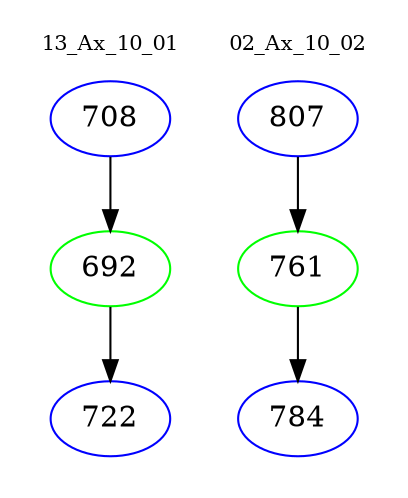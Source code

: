 digraph{
subgraph cluster_0 {
color = white
label = "13_Ax_10_01";
fontsize=10;
T0_708 [label="708", color="blue"]
T0_708 -> T0_692 [color="black"]
T0_692 [label="692", color="green"]
T0_692 -> T0_722 [color="black"]
T0_722 [label="722", color="blue"]
}
subgraph cluster_1 {
color = white
label = "02_Ax_10_02";
fontsize=10;
T1_807 [label="807", color="blue"]
T1_807 -> T1_761 [color="black"]
T1_761 [label="761", color="green"]
T1_761 -> T1_784 [color="black"]
T1_784 [label="784", color="blue"]
}
}
